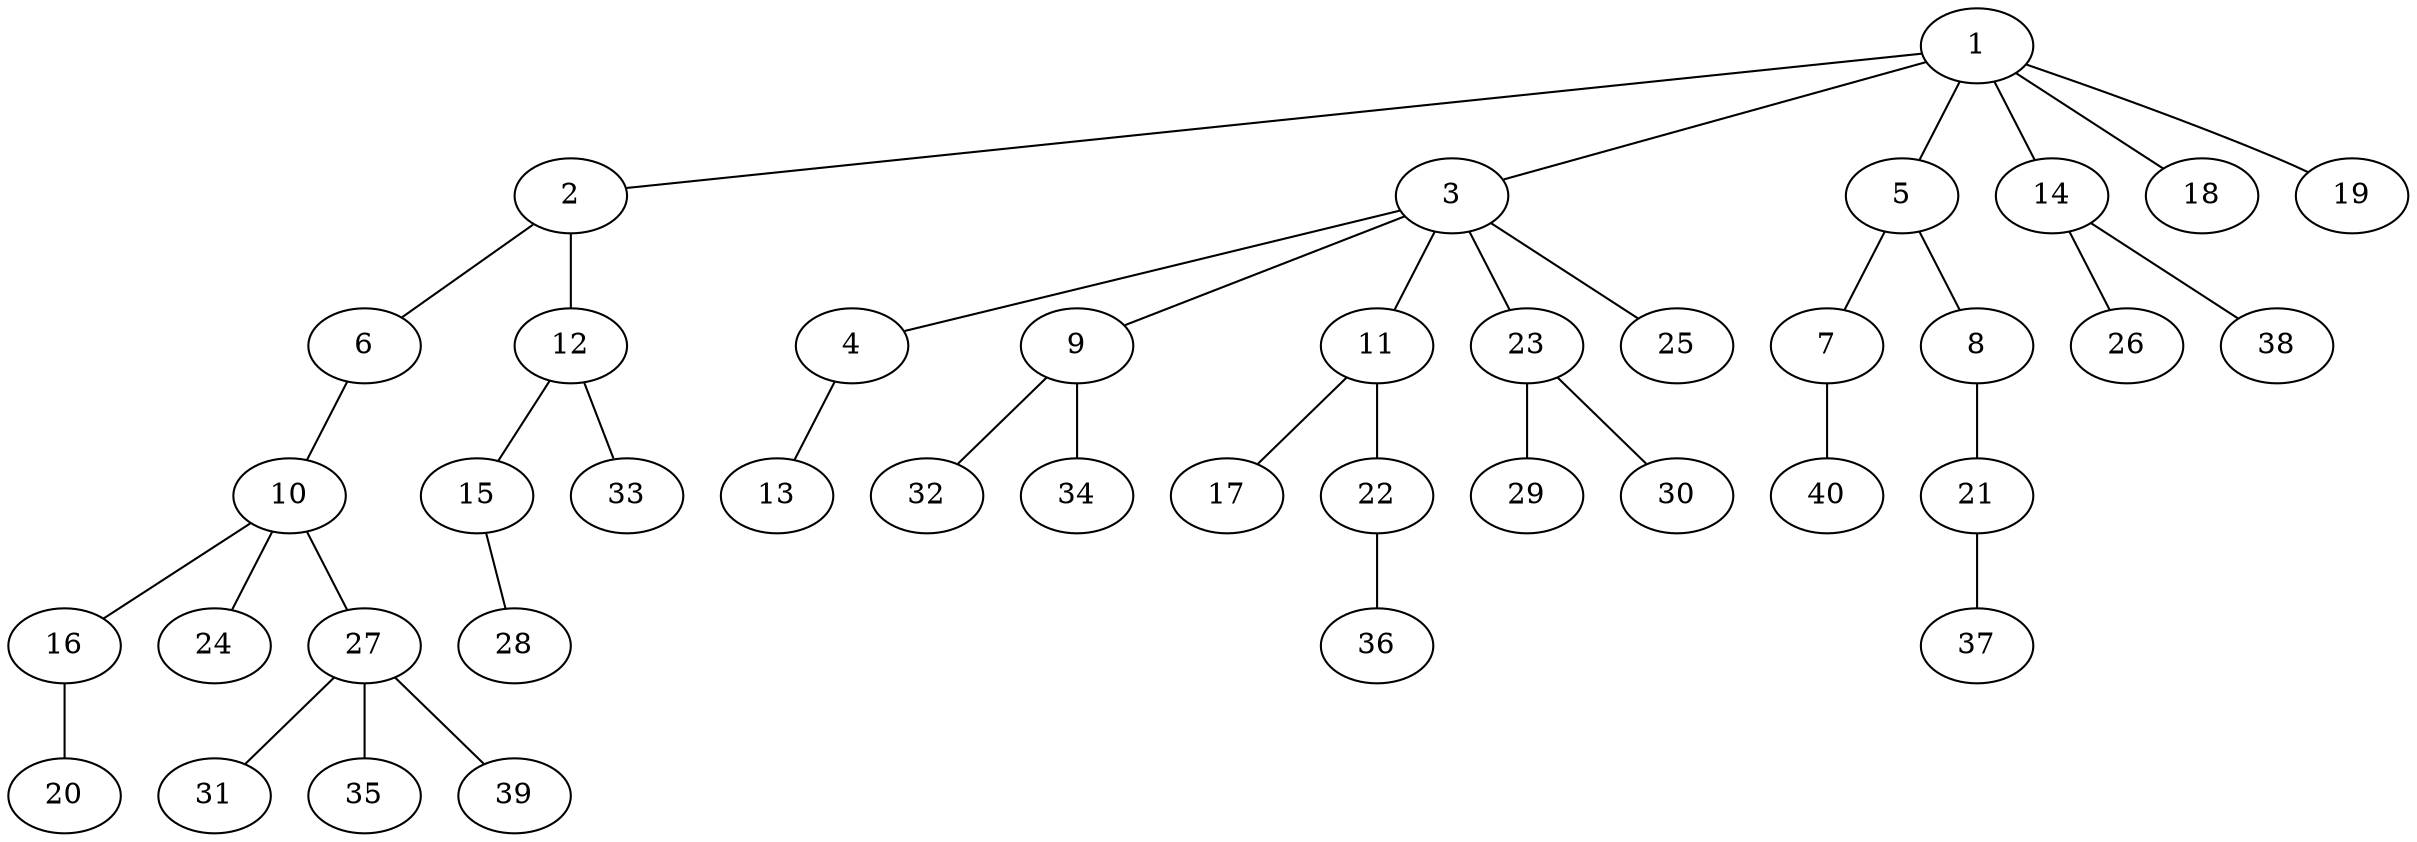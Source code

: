graph graphname {1--2
1--3
1--5
1--14
1--18
1--19
2--6
2--12
3--4
3--9
3--11
3--23
3--25
4--13
5--7
5--8
6--10
7--40
8--21
9--32
9--34
10--16
10--24
10--27
11--17
11--22
12--15
12--33
14--26
14--38
15--28
16--20
21--37
22--36
23--29
23--30
27--31
27--35
27--39
}